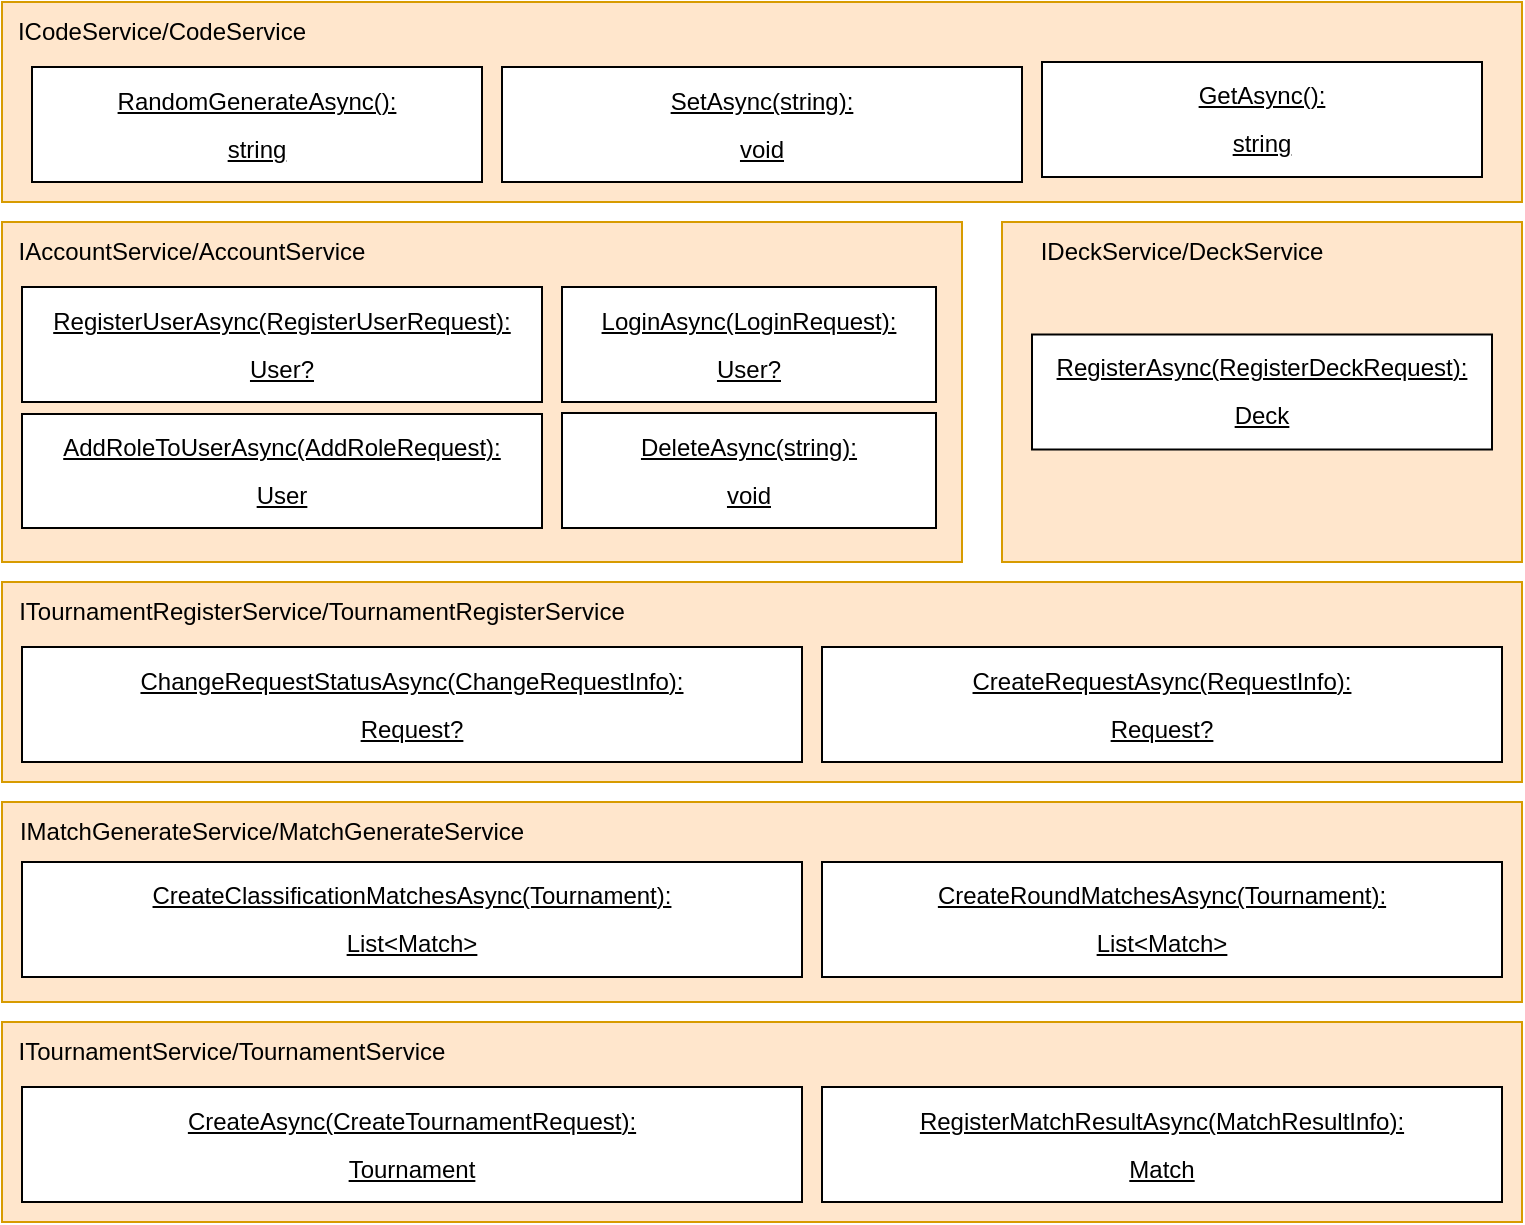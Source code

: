 <mxfile version="22.0.3" type="device">
  <diagram name="Page-1" id="vkLQY5kxZiPlqgFzWwiD">
    <mxGraphModel dx="880" dy="-647" grid="1" gridSize="10" guides="1" tooltips="1" connect="1" arrows="1" fold="1" page="1" pageScale="1" pageWidth="827" pageHeight="1169" math="0" shadow="0">
      <root>
        <mxCell id="0" />
        <mxCell id="1" parent="0" />
        <mxCell id="dmPNxehEjDCQFXztVUxC-1" value="" style="rounded=0;whiteSpace=wrap;html=1;fillColor=#ffe6cc;strokeColor=#d79b00;" parent="1" vertex="1">
          <mxGeometry x="40" y="1200" width="760" height="100" as="geometry" />
        </mxCell>
        <mxCell id="dmPNxehEjDCQFXztVUxC-2" value="ICodeService/CodeService" style="text;html=1;strokeColor=none;fillColor=none;align=center;verticalAlign=middle;whiteSpace=wrap;rounded=0;" parent="1" vertex="1">
          <mxGeometry x="40" y="1200" width="160" height="30" as="geometry" />
        </mxCell>
        <mxCell id="dmPNxehEjDCQFXztVUxC-3" value="&lt;p style=&quot;margin:0px;margin-top:10px;text-align:center;text-decoration:underline;&quot;&gt;RandomGenerateAsync():&lt;/p&gt;&lt;p style=&quot;margin:0px;margin-top:10px;text-align:center;text-decoration:underline;&quot;&gt;string&lt;/p&gt;" style="shape=rect;html=1;overflow=fill;whiteSpace=wrap;" parent="1" vertex="1">
          <mxGeometry x="55" y="1232.5" width="225" height="57.5" as="geometry" />
        </mxCell>
        <mxCell id="dmPNxehEjDCQFXztVUxC-5" value="&lt;p style=&quot;margin:0px;margin-top:10px;text-align:center;text-decoration:underline;&quot;&gt;SetAsync(string):&lt;/p&gt;&lt;p style=&quot;margin:0px;margin-top:10px;text-align:center;text-decoration:underline;&quot;&gt;void&lt;/p&gt;" style="shape=rect;html=1;overflow=fill;whiteSpace=wrap;" parent="1" vertex="1">
          <mxGeometry x="290" y="1232.5" width="260" height="57.5" as="geometry" />
        </mxCell>
        <mxCell id="dmPNxehEjDCQFXztVUxC-9" value="&lt;p style=&quot;margin:0px;margin-top:10px;text-align:center;text-decoration:underline;&quot;&gt;GetAsync():&lt;/p&gt;&lt;p style=&quot;margin:0px;margin-top:10px;text-align:center;text-decoration:underline;&quot;&gt;string&lt;/p&gt;" style="shape=rect;html=1;overflow=fill;whiteSpace=wrap;" parent="1" vertex="1">
          <mxGeometry x="560" y="1230" width="220" height="57.5" as="geometry" />
        </mxCell>
        <mxCell id="dmPNxehEjDCQFXztVUxC-11" value="" style="rounded=0;whiteSpace=wrap;html=1;fillColor=#ffe6cc;strokeColor=#d79b00;" parent="1" vertex="1">
          <mxGeometry x="40" y="1310" width="480" height="170" as="geometry" />
        </mxCell>
        <mxCell id="dmPNxehEjDCQFXztVUxC-12" value="IAccountService/AccountService" style="text;html=1;strokeColor=none;fillColor=none;align=center;verticalAlign=middle;whiteSpace=wrap;rounded=0;" parent="1" vertex="1">
          <mxGeometry x="40" y="1310" width="190" height="30" as="geometry" />
        </mxCell>
        <mxCell id="dmPNxehEjDCQFXztVUxC-13" value="&lt;p style=&quot;margin:0px;margin-top:10px;text-align:center;text-decoration:underline;&quot;&gt;RegisterUserAsync(RegisterUserRequest&lt;span style=&quot;background-color: initial;&quot;&gt;):&lt;/span&gt;&lt;/p&gt;&lt;p style=&quot;margin:0px;margin-top:10px;text-align:center;text-decoration:underline;&quot;&gt;&lt;span style=&quot;background-color: initial;&quot;&gt;User?&lt;/span&gt;&lt;/p&gt;" style="shape=rect;html=1;overflow=fill;whiteSpace=wrap;" parent="1" vertex="1">
          <mxGeometry x="50" y="1342.5" width="260" height="57.5" as="geometry" />
        </mxCell>
        <mxCell id="dmPNxehEjDCQFXztVUxC-14" value="&lt;p style=&quot;margin:0px;margin-top:10px;text-align:center;text-decoration:underline;&quot;&gt;DeleteAsync(string):&lt;/p&gt;&lt;p style=&quot;margin:0px;margin-top:10px;text-align:center;text-decoration:underline;&quot;&gt;void&lt;/p&gt;" style="shape=rect;html=1;overflow=fill;whiteSpace=wrap;" parent="1" vertex="1">
          <mxGeometry x="320" y="1405.5" width="187" height="57.5" as="geometry" />
        </mxCell>
        <mxCell id="dmPNxehEjDCQFXztVUxC-15" value="&lt;p style=&quot;margin:0px;margin-top:10px;text-align:center;text-decoration:underline;&quot;&gt;LoginAsync(LoginRequest):&lt;/p&gt;&lt;p style=&quot;margin:0px;margin-top:10px;text-align:center;text-decoration:underline;&quot;&gt;User?&lt;/p&gt;" style="shape=rect;html=1;overflow=fill;whiteSpace=wrap;" parent="1" vertex="1">
          <mxGeometry x="320" y="1342.5" width="187" height="57.5" as="geometry" />
        </mxCell>
        <mxCell id="dmPNxehEjDCQFXztVUxC-16" value="&lt;p style=&quot;margin:0px;margin-top:10px;text-align:center;text-decoration:underline;&quot;&gt;AddRoleToUserAsync(AddRoleRequest):&lt;/p&gt;&lt;p style=&quot;margin:0px;margin-top:10px;text-align:center;text-decoration:underline;&quot;&gt;User&lt;/p&gt;" style="shape=rect;html=1;overflow=fill;whiteSpace=wrap;" parent="1" vertex="1">
          <mxGeometry x="50" y="1406" width="260" height="57" as="geometry" />
        </mxCell>
        <mxCell id="dmPNxehEjDCQFXztVUxC-18" value="" style="rounded=0;whiteSpace=wrap;html=1;fillColor=#ffe6cc;strokeColor=#d79b00;" parent="1" vertex="1">
          <mxGeometry x="540" y="1310" width="260" height="170" as="geometry" />
        </mxCell>
        <mxCell id="dmPNxehEjDCQFXztVUxC-19" value="IDeckService/DeckService" style="text;html=1;strokeColor=none;fillColor=none;align=center;verticalAlign=middle;whiteSpace=wrap;rounded=0;" parent="1" vertex="1">
          <mxGeometry x="550" y="1310" width="160" height="30" as="geometry" />
        </mxCell>
        <mxCell id="dmPNxehEjDCQFXztVUxC-20" value="&lt;p style=&quot;margin:0px;margin-top:10px;text-align:center;text-decoration:underline;&quot;&gt;RegisterAsync(RegisterDeckRequest&lt;span style=&quot;background-color: initial;&quot;&gt;):&lt;/span&gt;&lt;/p&gt;&lt;p style=&quot;margin:0px;margin-top:10px;text-align:center;text-decoration:underline;&quot;&gt;&lt;span style=&quot;background-color: initial;&quot;&gt;Deck&lt;/span&gt;&lt;/p&gt;" style="shape=rect;html=1;overflow=fill;whiteSpace=wrap;" parent="1" vertex="1">
          <mxGeometry x="555" y="1366.25" width="230" height="57.5" as="geometry" />
        </mxCell>
        <mxCell id="dmPNxehEjDCQFXztVUxC-24" value="" style="rounded=0;whiteSpace=wrap;html=1;fillColor=#ffe6cc;strokeColor=#d79b00;" parent="1" vertex="1">
          <mxGeometry x="40" y="1710" width="760" height="100" as="geometry" />
        </mxCell>
        <mxCell id="dmPNxehEjDCQFXztVUxC-25" value="ITournamentService/TournamentService" style="text;html=1;strokeColor=none;fillColor=none;align=center;verticalAlign=middle;whiteSpace=wrap;rounded=0;" parent="1" vertex="1">
          <mxGeometry x="40" y="1710" width="230" height="30" as="geometry" />
        </mxCell>
        <mxCell id="dmPNxehEjDCQFXztVUxC-26" value="&lt;p style=&quot;margin:0px;margin-top:10px;text-align:center;text-decoration:underline;&quot;&gt;CreateAsync(CreateTournamentRequest&lt;span style=&quot;background-color: initial;&quot;&gt;):&lt;/span&gt;&lt;/p&gt;&lt;p style=&quot;margin:0px;margin-top:10px;text-align:center;text-decoration:underline;&quot;&gt;Tournament&lt;/p&gt;" style="shape=rect;html=1;overflow=fill;whiteSpace=wrap;" parent="1" vertex="1">
          <mxGeometry x="50" y="1742.5" width="390" height="57.5" as="geometry" />
        </mxCell>
        <mxCell id="dmPNxehEjDCQFXztVUxC-41" value="" style="rounded=0;whiteSpace=wrap;html=1;fillColor=#ffe6cc;strokeColor=#d79b00;" parent="1" vertex="1">
          <mxGeometry x="40" y="1490" width="760" height="100" as="geometry" />
        </mxCell>
        <mxCell id="dmPNxehEjDCQFXztVUxC-42" value="ITournamentRegisterService/TournamentRegisterService" style="text;html=1;strokeColor=none;fillColor=none;align=center;verticalAlign=middle;whiteSpace=wrap;rounded=0;" parent="1" vertex="1">
          <mxGeometry x="40" y="1490" width="320" height="30" as="geometry" />
        </mxCell>
        <mxCell id="dmPNxehEjDCQFXztVUxC-44" value="&lt;p style=&quot;margin:0px;margin-top:10px;text-align:center;text-decoration:underline;&quot;&gt;CreateRequestAsync(RequestInfo&lt;span style=&quot;background-color: initial;&quot;&gt;):&lt;/span&gt;&lt;/p&gt;&lt;p style=&quot;margin:0px;margin-top:10px;text-align:center;text-decoration:underline;&quot;&gt;Request?&lt;/p&gt;" style="shape=rect;html=1;overflow=fill;whiteSpace=wrap;" parent="1" vertex="1">
          <mxGeometry x="450" y="1522.5" width="340" height="57.5" as="geometry" />
        </mxCell>
        <mxCell id="dmPNxehEjDCQFXztVUxC-45" value="&lt;p style=&quot;margin:0px;margin-top:10px;text-align:center;text-decoration:underline;&quot;&gt;ChangeRequestStatusAsync(ChangeRequestInfo&lt;span style=&quot;background-color: initial;&quot;&gt;):&lt;/span&gt;&lt;/p&gt;&lt;p style=&quot;margin:0px;margin-top:10px;text-align:center;text-decoration:underline;&quot;&gt;Request?&lt;/p&gt;" style="shape=rect;html=1;overflow=fill;whiteSpace=wrap;" parent="1" vertex="1">
          <mxGeometry x="50" y="1522.5" width="390" height="57.5" as="geometry" />
        </mxCell>
        <mxCell id="dmPNxehEjDCQFXztVUxC-49" value="" style="rounded=0;whiteSpace=wrap;html=1;fillColor=#ffe6cc;strokeColor=#d79b00;" parent="1" vertex="1">
          <mxGeometry x="40" y="1600" width="760" height="100" as="geometry" />
        </mxCell>
        <mxCell id="dmPNxehEjDCQFXztVUxC-50" value="IMatchGenerateService/MatchGenerateService" style="text;html=1;strokeColor=none;fillColor=none;align=center;verticalAlign=middle;whiteSpace=wrap;rounded=0;" parent="1" vertex="1">
          <mxGeometry x="40" y="1600" width="270" height="30" as="geometry" />
        </mxCell>
        <mxCell id="dmPNxehEjDCQFXztVUxC-54" value="&lt;p style=&quot;margin:0px;margin-top:10px;text-align:center;text-decoration:underline;&quot;&gt;CreateClassificationMatchesAsync(Tournament&lt;span style=&quot;background-color: initial;&quot;&gt;):&lt;/span&gt;&lt;/p&gt;&lt;p style=&quot;margin:0px;margin-top:10px;text-align:center;text-decoration:underline;&quot;&gt;List&amp;lt;Match&amp;gt;&lt;/p&gt;" style="shape=rect;html=1;overflow=fill;whiteSpace=wrap;" parent="1" vertex="1">
          <mxGeometry x="50" y="1630" width="390" height="57.5" as="geometry" />
        </mxCell>
        <mxCell id="dmPNxehEjDCQFXztVUxC-55" value="&lt;p style=&quot;margin:0px;margin-top:10px;text-align:center;text-decoration:underline;&quot;&gt;CreateRoundMatchesAsync(Tournament&lt;span style=&quot;background-color: initial;&quot;&gt;):&lt;/span&gt;&lt;/p&gt;&lt;p style=&quot;margin:0px;margin-top:10px;text-align:center;text-decoration:underline;&quot;&gt;List&amp;lt;Match&amp;gt;&lt;/p&gt;" style="shape=rect;html=1;overflow=fill;whiteSpace=wrap;" parent="1" vertex="1">
          <mxGeometry x="450" y="1630" width="340" height="57.5" as="geometry" />
        </mxCell>
        <mxCell id="dmPNxehEjDCQFXztVUxC-56" value="&lt;p style=&quot;margin:0px;margin-top:10px;text-align:center;text-decoration:underline;&quot;&gt;RegisterMatchResultAsync(MatchResultInfo&lt;span style=&quot;background-color: initial;&quot;&gt;):&lt;/span&gt;&lt;/p&gt;&lt;p style=&quot;margin:0px;margin-top:10px;text-align:center;text-decoration:underline;&quot;&gt;Match&lt;/p&gt;" style="shape=rect;html=1;overflow=fill;whiteSpace=wrap;" parent="1" vertex="1">
          <mxGeometry x="450" y="1742.5" width="340" height="57.5" as="geometry" />
        </mxCell>
      </root>
    </mxGraphModel>
  </diagram>
</mxfile>
